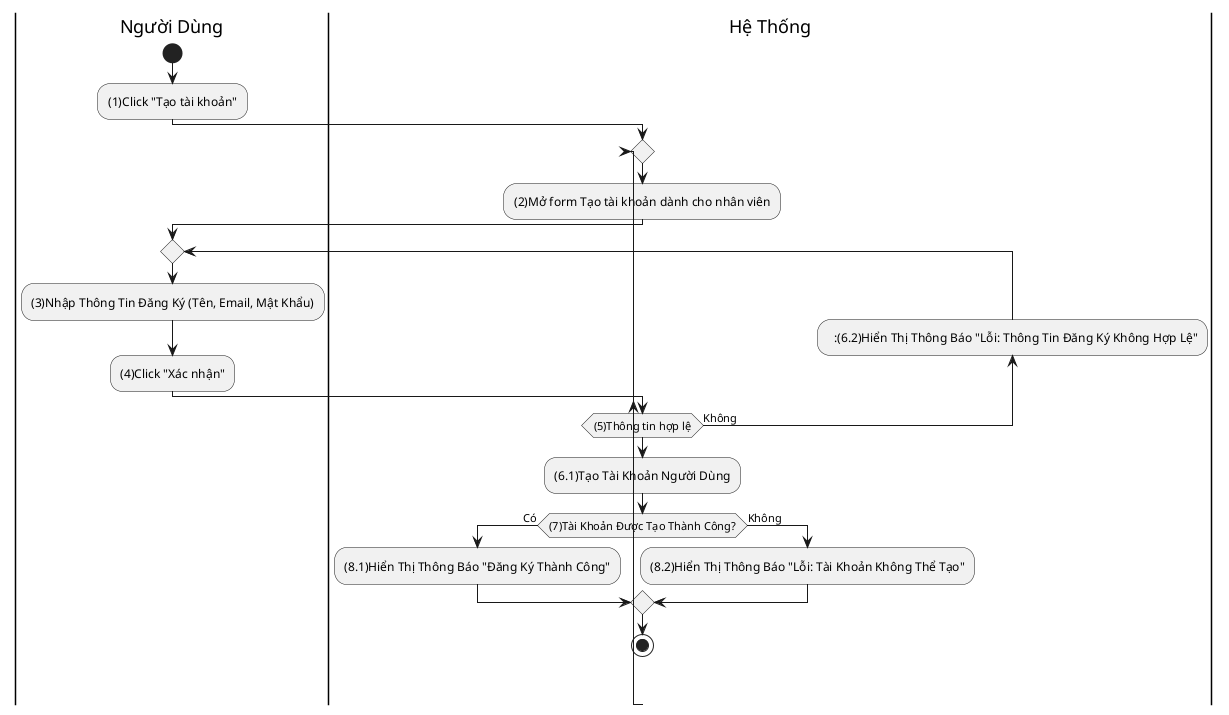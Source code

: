 @startuml
|Người Dùng|
start
:(1)Click "Tạo tài khoản";
|Hệ Thống|
repeat
  :(2)Mở form Tạo tài khoản dành cho nhân viên;
  |Người Dùng|
  repeat 
  :(3)Nhập Thông Tin Đăng Ký (Tên, Email, Mật Khẩu);
  :(4)Click "Xác nhận";
  |Hệ Thống|
  backward:  :(6.2)Hiển Thị Thông Báo "Lỗi: Thông Tin Đăng Ký Không Hợp Lệ";
  repeat while ((5)Thông tin hợp lệ) is (Không)
  :(6.1)Tạo Tài Khoản Người Dùng;
  if ((7)Tài Khoản Được Tạo Thành Công?) then (Có)
    :(8.1)Hiển Thị Thông Báo "Đăng Ký Thành Công";
  else (Không)
    :(8.2)Hiển Thị Thông Báo "Lỗi: Tài Khoản Không Thể Tạo";
  endif
  stop
@enduml
